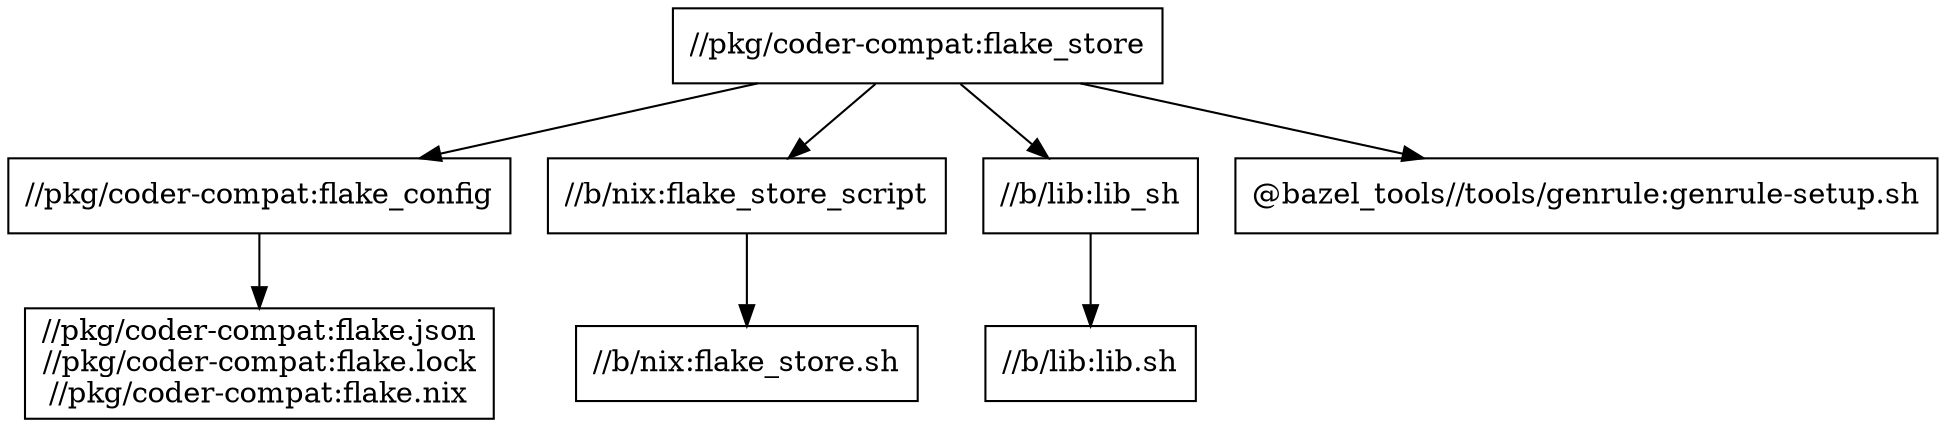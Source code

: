 digraph mygraph {
  node [shape=box];
  "//pkg/coder-compat:flake_store"
  "//pkg/coder-compat:flake_store" -> "//pkg/coder-compat:flake_config"
  "//pkg/coder-compat:flake_store" -> "//b/nix:flake_store_script"
  "//pkg/coder-compat:flake_store" -> "//b/lib:lib_sh"
  "//pkg/coder-compat:flake_store" -> "@bazel_tools//tools/genrule:genrule-setup.sh"
  "@bazel_tools//tools/genrule:genrule-setup.sh"
  "//b/nix:flake_store_script"
  "//b/nix:flake_store_script" -> "//b/nix:flake_store.sh"
  "//b/nix:flake_store.sh"
  "//pkg/coder-compat:flake_config"
  "//pkg/coder-compat:flake_config" -> "//pkg/coder-compat:flake.json\n//pkg/coder-compat:flake.lock\n//pkg/coder-compat:flake.nix"
  "//pkg/coder-compat:flake.json\n//pkg/coder-compat:flake.lock\n//pkg/coder-compat:flake.nix"
  "//b/lib:lib_sh"
  "//b/lib:lib_sh" -> "//b/lib:lib.sh"
  "//b/lib:lib.sh"
}
